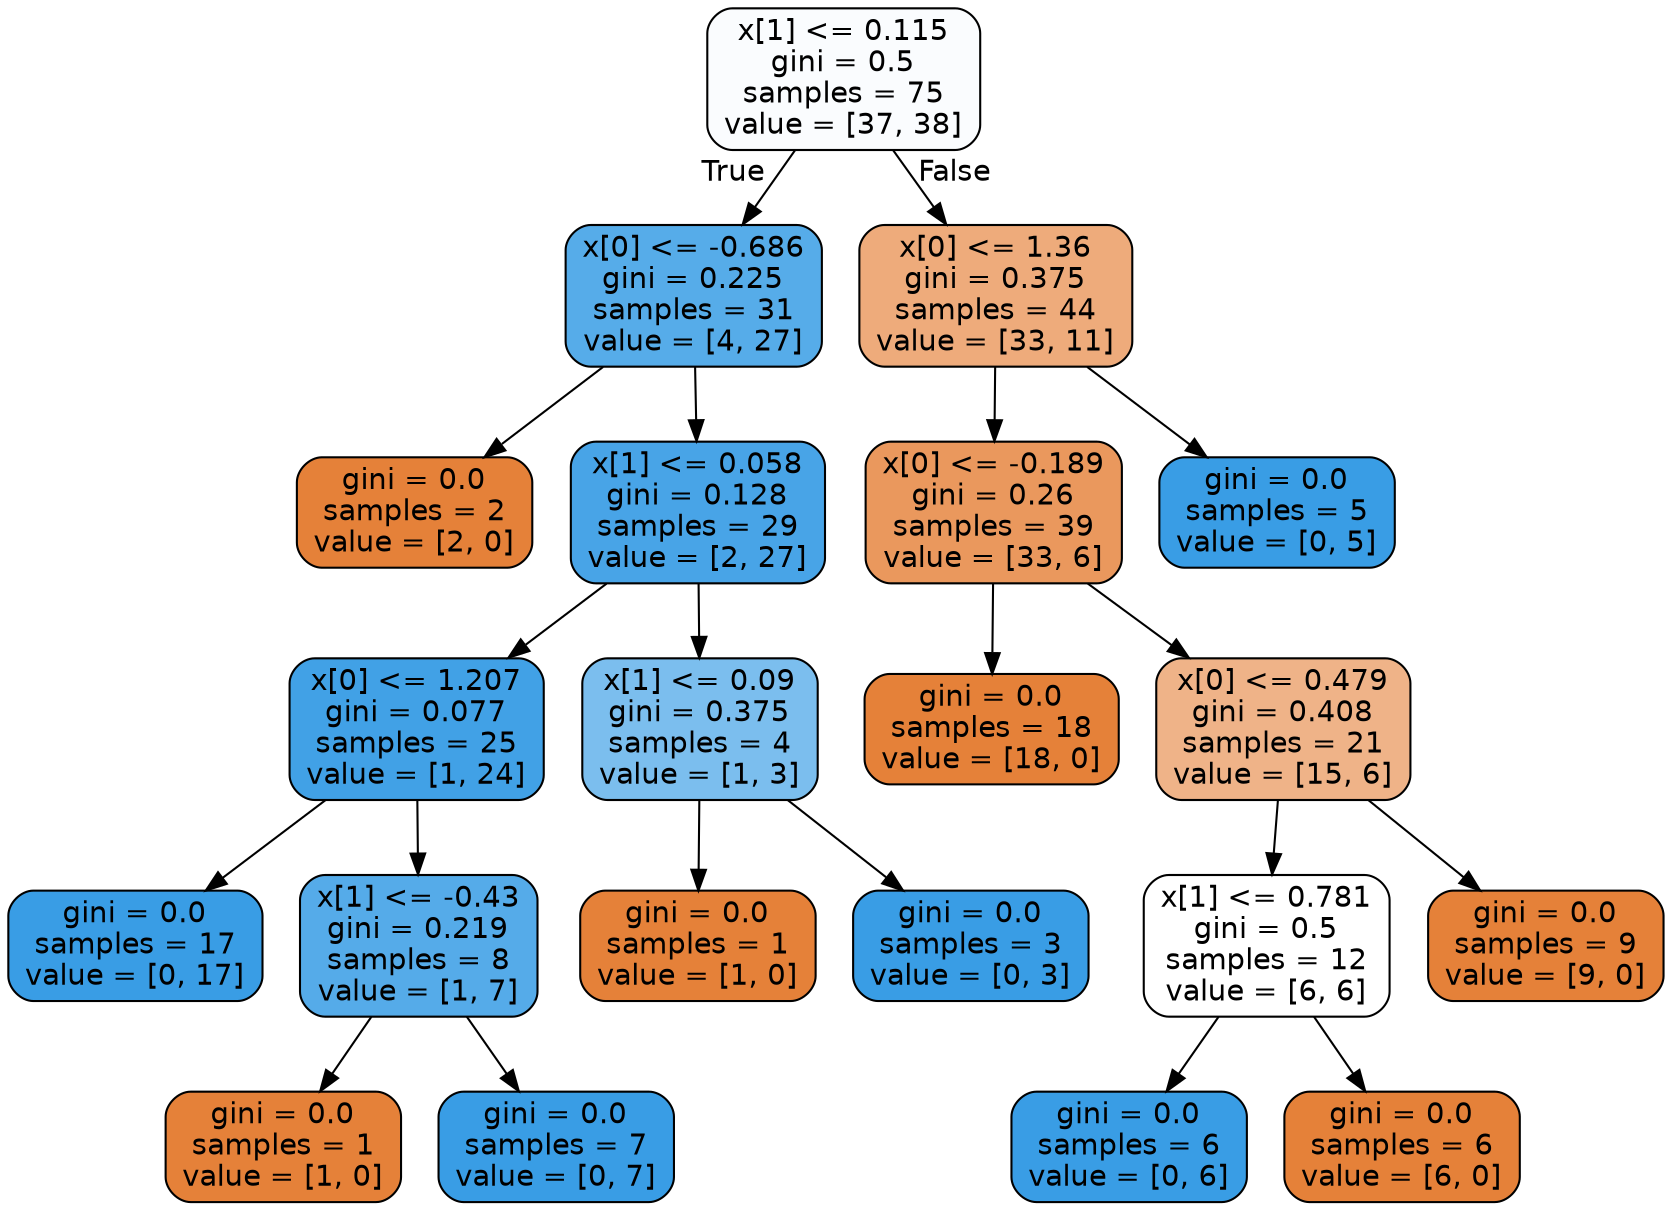 digraph Tree {
node [shape=box, style="filled, rounded", color="black", fontname="helvetica"] ;
edge [fontname="helvetica"] ;
0 [label="x[1] <= 0.115\ngini = 0.5\nsamples = 75\nvalue = [37, 38]", fillcolor="#fafcfe"] ;
1 [label="x[0] <= -0.686\ngini = 0.225\nsamples = 31\nvalue = [4, 27]", fillcolor="#56ace9"] ;
0 -> 1 [labeldistance=2.5, labelangle=45, headlabel="True"] ;
2 [label="gini = 0.0\nsamples = 2\nvalue = [2, 0]", fillcolor="#e58139"] ;
1 -> 2 ;
3 [label="x[1] <= 0.058\ngini = 0.128\nsamples = 29\nvalue = [2, 27]", fillcolor="#48a4e7"] ;
1 -> 3 ;
4 [label="x[0] <= 1.207\ngini = 0.077\nsamples = 25\nvalue = [1, 24]", fillcolor="#41a1e6"] ;
3 -> 4 ;
5 [label="gini = 0.0\nsamples = 17\nvalue = [0, 17]", fillcolor="#399de5"] ;
4 -> 5 ;
6 [label="x[1] <= -0.43\ngini = 0.219\nsamples = 8\nvalue = [1, 7]", fillcolor="#55abe9"] ;
4 -> 6 ;
7 [label="gini = 0.0\nsamples = 1\nvalue = [1, 0]", fillcolor="#e58139"] ;
6 -> 7 ;
8 [label="gini = 0.0\nsamples = 7\nvalue = [0, 7]", fillcolor="#399de5"] ;
6 -> 8 ;
9 [label="x[1] <= 0.09\ngini = 0.375\nsamples = 4\nvalue = [1, 3]", fillcolor="#7bbeee"] ;
3 -> 9 ;
10 [label="gini = 0.0\nsamples = 1\nvalue = [1, 0]", fillcolor="#e58139"] ;
9 -> 10 ;
11 [label="gini = 0.0\nsamples = 3\nvalue = [0, 3]", fillcolor="#399de5"] ;
9 -> 11 ;
12 [label="x[0] <= 1.36\ngini = 0.375\nsamples = 44\nvalue = [33, 11]", fillcolor="#eeab7b"] ;
0 -> 12 [labeldistance=2.5, labelangle=-45, headlabel="False"] ;
13 [label="x[0] <= -0.189\ngini = 0.26\nsamples = 39\nvalue = [33, 6]", fillcolor="#ea985d"] ;
12 -> 13 ;
14 [label="gini = 0.0\nsamples = 18\nvalue = [18, 0]", fillcolor="#e58139"] ;
13 -> 14 ;
15 [label="x[0] <= 0.479\ngini = 0.408\nsamples = 21\nvalue = [15, 6]", fillcolor="#efb388"] ;
13 -> 15 ;
16 [label="x[1] <= 0.781\ngini = 0.5\nsamples = 12\nvalue = [6, 6]", fillcolor="#ffffff"] ;
15 -> 16 ;
17 [label="gini = 0.0\nsamples = 6\nvalue = [0, 6]", fillcolor="#399de5"] ;
16 -> 17 ;
18 [label="gini = 0.0\nsamples = 6\nvalue = [6, 0]", fillcolor="#e58139"] ;
16 -> 18 ;
19 [label="gini = 0.0\nsamples = 9\nvalue = [9, 0]", fillcolor="#e58139"] ;
15 -> 19 ;
20 [label="gini = 0.0\nsamples = 5\nvalue = [0, 5]", fillcolor="#399de5"] ;
12 -> 20 ;
}